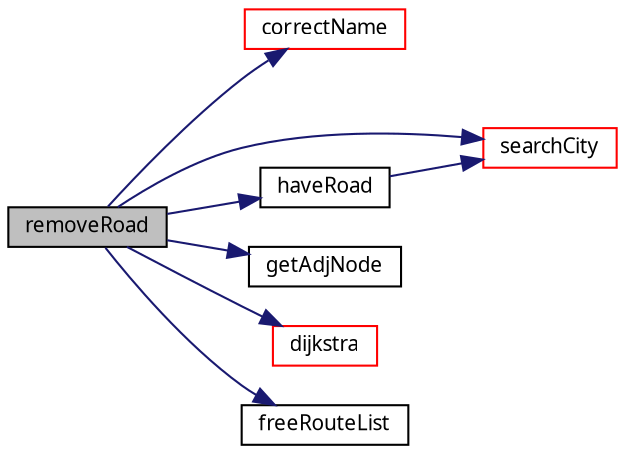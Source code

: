 digraph "removeRoad"
{
  edge [fontname="Verdana",fontsize="10",labelfontname="Verdana",labelfontsize="10"];
  node [fontname="Verdana",fontsize="10",shape=record];
  rankdir="LR";
  Node1 [label="removeRoad",height=0.2,width=0.4,color="black", fillcolor="grey75", style="filled", fontcolor="black"];
  Node1 -> Node2 [color="midnightblue",fontsize="10",style="solid",fontname="Verdana"];
  Node2 [label="correctName",height=0.2,width=0.4,color="red", fillcolor="white", style="filled",URL="$map_8h.html#ac0715d3df7a50eb1528e7b19012abaa6",tooltip="Check if the city name is correct. "];
  Node1 -> Node3 [color="midnightblue",fontsize="10",style="solid",fontname="Verdana"];
  Node3 [label="searchCity",height=0.2,width=0.4,color="red", fillcolor="white", style="filled",URL="$map_8h.html#a5bd318fc5c429fd07e0c2a047ce8ff11",tooltip="Search and return index of a city in arr. "];
  Node1 -> Node4 [color="midnightblue",fontsize="10",style="solid",fontname="Verdana"];
  Node4 [label="haveRoad",height=0.2,width=0.4,color="black", fillcolor="white", style="filled",URL="$map_8h.html#a1f16089b099d80a93d59cbcf4859adce",tooltip="Check if two citiec have a connecting road. "];
  Node4 -> Node3 [color="midnightblue",fontsize="10",style="solid",fontname="Verdana"];
  Node1 -> Node5 [color="midnightblue",fontsize="10",style="solid",fontname="Verdana"];
  Node5 [label="getAdjNode",height=0.2,width=0.4,color="black", fillcolor="white", style="filled",URL="$map_8h.html#a17ea88260045d523093b823813e50a7d",tooltip="Get Adjacent node for C1 and C2. "];
  Node1 -> Node6 [color="midnightblue",fontsize="10",style="solid",fontname="Verdana"];
  Node6 [label="dijkstra",height=0.2,width=0.4,color="red", fillcolor="white", style="filled",URL="$dijkstra_8h.html#a6c2f57da9a34684999153e7240697c57",tooltip="Dijkstra algorithm. "];
  Node1 -> Node7 [color="midnightblue",fontsize="10",style="solid",fontname="Verdana"];
  Node7 [label="freeRouteList",height=0.2,width=0.4,color="black", fillcolor="white", style="filled",URL="$map_8h.html#a22923b334b86f661740ec4f72d5b532f",tooltip="Free route list. "];
}
